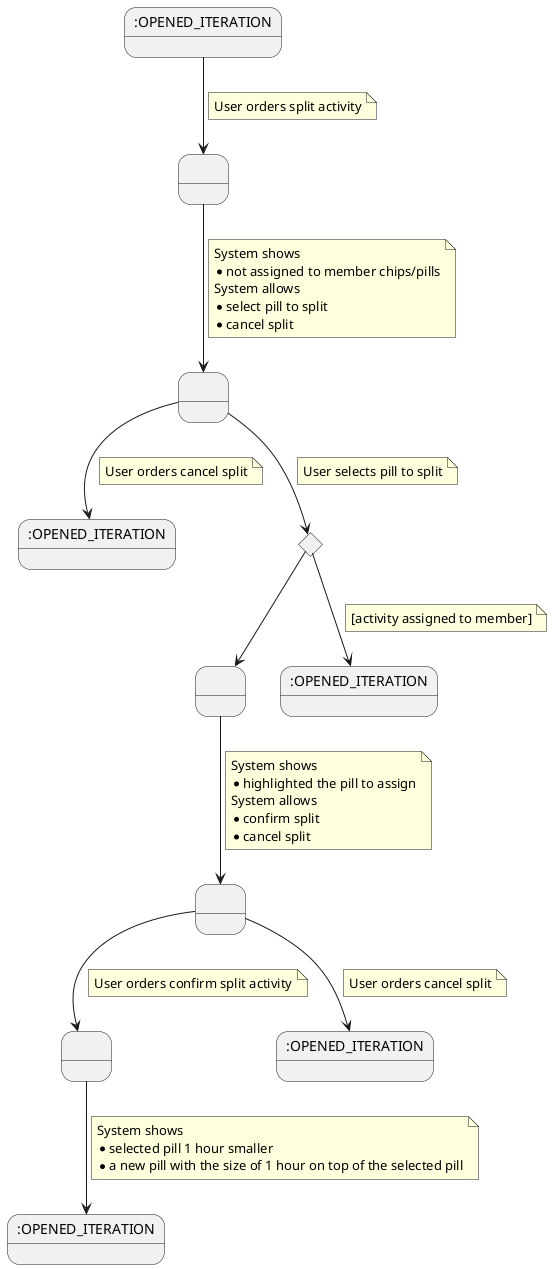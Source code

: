 @startuml
    state 1 as " "
    state 2 as " "
    state 0 as " "
    state 4 as " "
    state 6 as " "
    state 7 as ":OPENED_ITERATION"
    state 8 as ":OPENED_ITERATION"
    state 9 as ":OPENED_ITERATION"
    state 5 as ":OPENED_ITERATION"
    state 3 <<choice>>
    state 13 as ":OPENED_ITERATION"

    5 --> 6
    note on link
        User orders split activity
    end note

    6 --> 2
    note on link
        System shows
        * not assigned to member chips/pills
        System allows
        * select pill to split
        * cancel split
    end note
    2 --> 7
    note on link
    User orders cancel split
    end note
    2 --> 3
    note on link
        User selects pill to split
    end note
    3 --> 4
    3 --> 9
    note on link
    [activity assigned to member]
    end note
    4 --> 0
    note on link
        System shows
        * highlighted the pill to assign
        System allows
        * confirm split
        * cancel split
    end note
    0 --> 8
    note on link
    User orders cancel split
    end note

    0 --> 1
    note on link
        User orders confirm split activity
    end note
    1 --> 13
    note on link
        System shows
        * selected pill 1 hour smaller
        * a new pill with the size of 1 hour on top of the selected pill
    end note
@enduml
